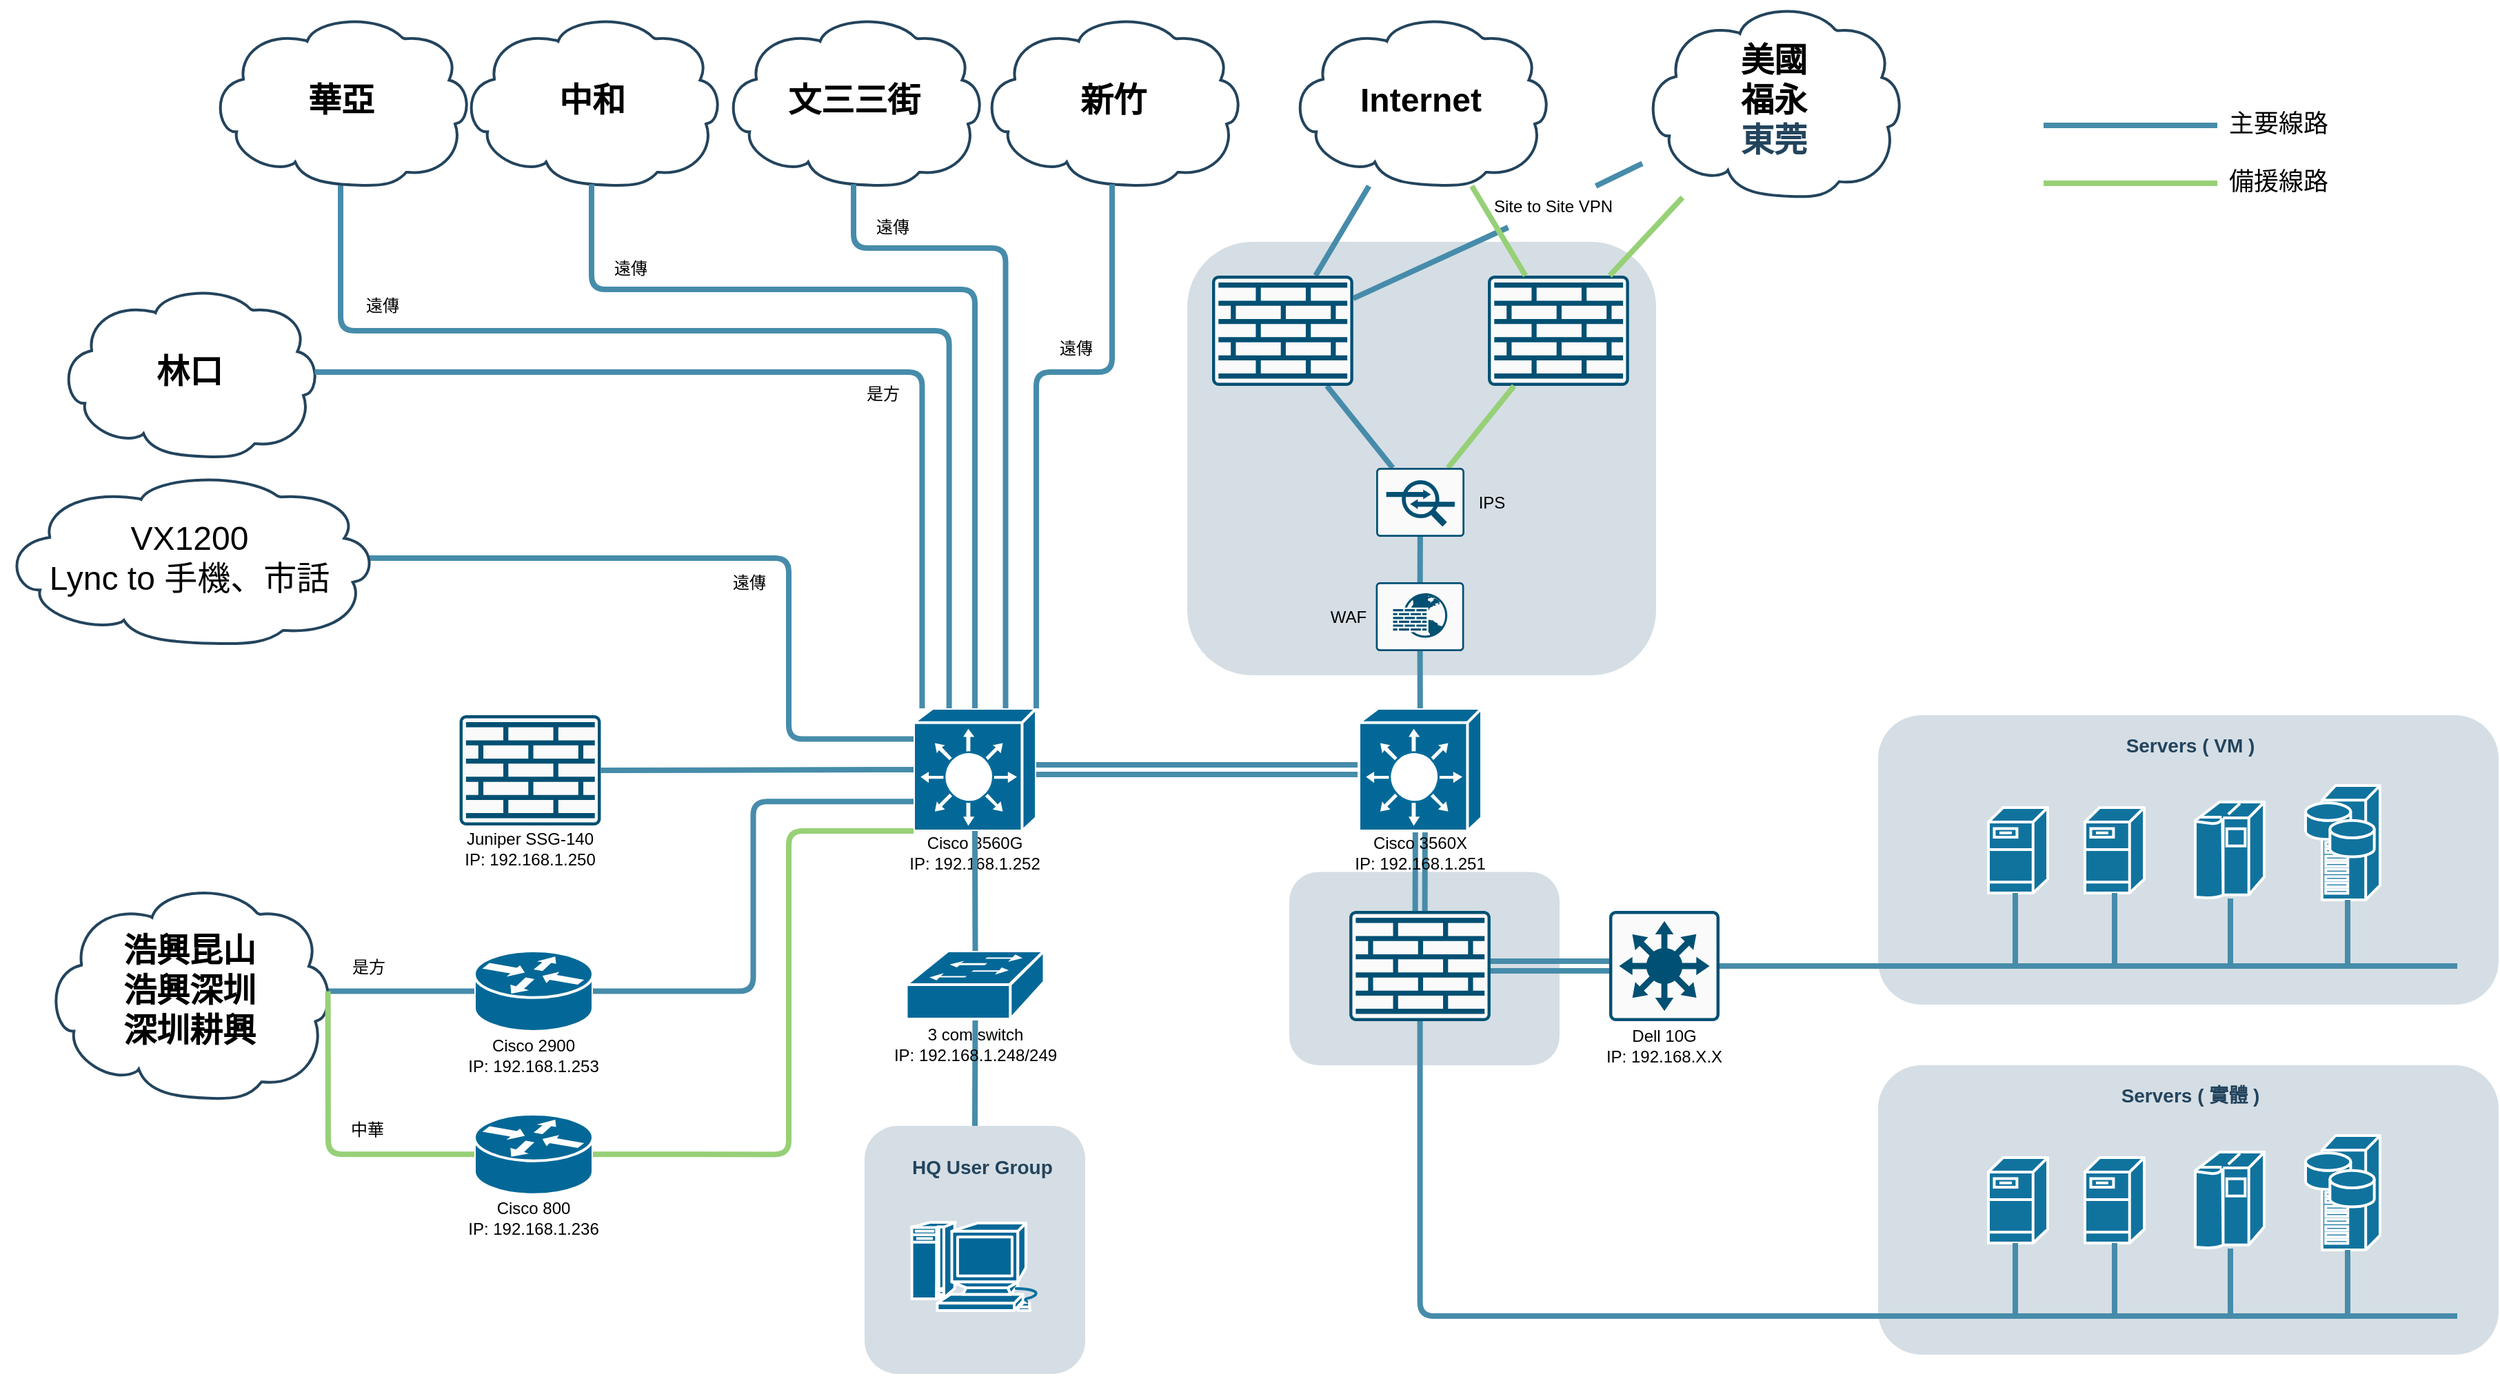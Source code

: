 <mxfile version="21.7.2" type="github">
  <diagram name="第 1 页" id="2Kp2IsGIeOANgpGV9u3z">
    <mxGraphModel dx="933" dy="-650" grid="1" gridSize="10" guides="1" tooltips="1" connect="1" arrows="1" fold="1" page="1" pageScale="1" pageWidth="827" pageHeight="1169" math="0" shadow="0">
      <root>
        <mxCell id="0" />
        <mxCell id="1" parent="0" />
        <mxCell id="32F1X-aTJd1vsy1VrPfG-19" value="" style="rounded=1;whiteSpace=wrap;html=1;strokeColor=none;fillColor=#BAC8D3;fontSize=24;fontColor=#23445D;align=center;opacity=60;" vertex="1" parent="1">
          <mxGeometry x="960" y="1805.5" width="340" height="314.5" as="geometry" />
        </mxCell>
        <mxCell id="32F1X-aTJd1vsy1VrPfG-20" value="" style="rounded=1;whiteSpace=wrap;html=1;strokeColor=none;fillColor=#BAC8D3;fontSize=24;fontColor=#23445D;align=center;opacity=60;" vertex="1" parent="1">
          <mxGeometry x="1034" y="2262.75" width="196" height="140.25" as="geometry" />
        </mxCell>
        <mxCell id="12ae3frHGvqBDCMUcqmj-1" value="" style="group" parent="1" vertex="1" connectable="0">
          <mxGeometry x="1461" y="2403" width="450" height="210" as="geometry" />
        </mxCell>
        <mxCell id="12ae3frHGvqBDCMUcqmj-2" value="" style="rounded=1;whiteSpace=wrap;html=1;strokeColor=none;fillColor=#BAC8D3;fontSize=24;fontColor=#23445D;align=center;opacity=60;" parent="12ae3frHGvqBDCMUcqmj-1" vertex="1">
          <mxGeometry width="450" height="210" as="geometry" />
        </mxCell>
        <mxCell id="12ae3frHGvqBDCMUcqmj-3" value="" style="shape=mxgraph.cisco.servers.fileserver;html=1;dashed=0;fillColor=#10739E;strokeColor=#ffffff;strokeWidth=2;verticalLabelPosition=bottom;verticalAlign=top;fontFamily=Helvetica;fontSize=36;fontColor=#FFB366" parent="12ae3frHGvqBDCMUcqmj-1" vertex="1">
          <mxGeometry x="80" y="67" width="43" height="62" as="geometry" />
        </mxCell>
        <mxCell id="12ae3frHGvqBDCMUcqmj-4" value="" style="shape=mxgraph.cisco.servers.fileserver;html=1;dashed=0;fillColor=#10739E;strokeColor=#ffffff;strokeWidth=2;verticalLabelPosition=bottom;verticalAlign=top;fontFamily=Helvetica;fontSize=36;fontColor=#FFB366" parent="12ae3frHGvqBDCMUcqmj-1" vertex="1">
          <mxGeometry x="150" y="67" width="43" height="62" as="geometry" />
        </mxCell>
        <mxCell id="12ae3frHGvqBDCMUcqmj-5" value="" style="shape=mxgraph.cisco.computers_and_peripherals.ibm_mainframe;html=1;dashed=0;fillColor=#10739E;strokeColor=#ffffff;strokeWidth=2;verticalLabelPosition=bottom;verticalAlign=top;fontFamily=Helvetica;fontSize=36;fontColor=#FFB366" parent="12ae3frHGvqBDCMUcqmj-1" vertex="1">
          <mxGeometry x="230" y="63" width="50" height="70" as="geometry" />
        </mxCell>
        <mxCell id="12ae3frHGvqBDCMUcqmj-6" value="" style="shape=mxgraph.cisco.servers.storage_server;html=1;dashed=0;fillColor=#10739E;strokeColor=#ffffff;strokeWidth=2;verticalLabelPosition=bottom;verticalAlign=top;fontFamily=Helvetica;fontSize=36;fontColor=#FFB366" parent="12ae3frHGvqBDCMUcqmj-1" vertex="1">
          <mxGeometry x="310" y="51" width="54" height="83" as="geometry" />
        </mxCell>
        <mxCell id="12ae3frHGvqBDCMUcqmj-7" value="" style="line;html=1;strokeColor=#468CAA;" parent="12ae3frHGvqBDCMUcqmj-1" vertex="1">
          <mxGeometry x="32" y="177" width="388" height="10" as="geometry" />
        </mxCell>
        <mxCell id="12ae3frHGvqBDCMUcqmj-8" value="" style="edgeStyle=elbowEdgeStyle;elbow=horizontal;endArrow=none;html=1;strokeColor=#468CAA;endFill=0;strokeWidth=4;rounded=1" parent="12ae3frHGvqBDCMUcqmj-1" source="12ae3frHGvqBDCMUcqmj-3" edge="1">
          <mxGeometry width="100" height="100" relative="1" as="geometry">
            <mxPoint x="99" y="140" as="sourcePoint" />
            <mxPoint x="99.278" y="182.083" as="targetPoint" />
          </mxGeometry>
        </mxCell>
        <mxCell id="12ae3frHGvqBDCMUcqmj-9" value="" style="edgeStyle=elbowEdgeStyle;elbow=horizontal;endArrow=none;html=1;strokeColor=#468CAA;endFill=0;strokeWidth=4;rounded=1" parent="12ae3frHGvqBDCMUcqmj-1" source="12ae3frHGvqBDCMUcqmj-4" edge="1">
          <mxGeometry width="100" height="100" relative="1" as="geometry">
            <mxPoint x="171" y="140" as="sourcePoint" />
            <mxPoint x="171.278" y="182.083" as="targetPoint" />
          </mxGeometry>
        </mxCell>
        <mxCell id="12ae3frHGvqBDCMUcqmj-10" value="" style="edgeStyle=elbowEdgeStyle;elbow=horizontal;endArrow=none;html=1;strokeColor=#468CAA;endFill=0;strokeWidth=4;rounded=1" parent="12ae3frHGvqBDCMUcqmj-1" source="12ae3frHGvqBDCMUcqmj-5" edge="1">
          <mxGeometry width="100" height="100" relative="1" as="geometry">
            <mxPoint x="255" y="140" as="sourcePoint" />
            <mxPoint x="255.278" y="182.083" as="targetPoint" />
          </mxGeometry>
        </mxCell>
        <mxCell id="12ae3frHGvqBDCMUcqmj-11" value="" style="edgeStyle=elbowEdgeStyle;elbow=horizontal;endArrow=none;html=1;strokeColor=#468CAA;endFill=0;strokeWidth=4;rounded=1" parent="12ae3frHGvqBDCMUcqmj-1" source="12ae3frHGvqBDCMUcqmj-6" edge="1">
          <mxGeometry width="100" height="100" relative="1" as="geometry">
            <mxPoint x="340" y="140" as="sourcePoint" />
            <mxPoint x="340.278" y="182.083" as="targetPoint" />
          </mxGeometry>
        </mxCell>
        <mxCell id="12ae3frHGvqBDCMUcqmj-12" value="&lt;font color=&quot;#23445d&quot;&gt;Servers ( 實體 )&lt;/font&gt;" style="rounded=1;whiteSpace=wrap;html=1;strokeColor=none;fillColor=none;fontSize=14;fontColor=#742B21;align=center;fontStyle=1" parent="12ae3frHGvqBDCMUcqmj-1" vertex="1">
          <mxGeometry x="155" y="12" width="143" height="19" as="geometry" />
        </mxCell>
        <mxCell id="12ae3frHGvqBDCMUcqmj-13" style="rounded=1;orthogonalLoop=1;jettySize=auto;html=1;exitX=0.5;exitY=0;exitDx=0;exitDy=0;entryX=0.5;entryY=0.98;entryDx=0;entryDy=0;entryPerimeter=0;strokeColor=#468CAA;strokeWidth=4;endArrow=none;endFill=0;" parent="1" source="12ae3frHGvqBDCMUcqmj-60" target="12ae3frHGvqBDCMUcqmj-56" edge="1">
          <mxGeometry relative="1" as="geometry" />
        </mxCell>
        <mxCell id="12ae3frHGvqBDCMUcqmj-14" value="" style="group" parent="1" vertex="1" connectable="0">
          <mxGeometry x="431.0" y="2149" width="105" height="112" as="geometry" />
        </mxCell>
        <mxCell id="12ae3frHGvqBDCMUcqmj-15" value="" style="sketch=0;points=[[0.015,0.015,0],[0.985,0.015,0],[0.985,0.985,0],[0.015,0.985,0],[0.25,0,0],[0.5,0,0],[0.75,0,0],[1,0.25,0],[1,0.5,0],[1,0.75,0],[0.75,1,0],[0.5,1,0],[0.25,1,0],[0,0.75,0],[0,0.5,0],[0,0.25,0]];verticalLabelPosition=bottom;html=1;verticalAlign=top;aspect=fixed;align=center;pointerEvents=1;shape=mxgraph.cisco19.rect;prIcon=firewall;fillColor=#FAFAFA;strokeColor=#005073;" parent="12ae3frHGvqBDCMUcqmj-14" vertex="1">
          <mxGeometry x="1.3" width="102.4" height="80" as="geometry" />
        </mxCell>
        <mxCell id="12ae3frHGvqBDCMUcqmj-16" value="Juniper SSG-140&lt;br&gt;IP: 192.168.1.250" style="text;html=1;strokeColor=none;fillColor=none;align=center;verticalAlign=middle;whiteSpace=wrap;rounded=0;" parent="12ae3frHGvqBDCMUcqmj-14" vertex="1">
          <mxGeometry y="82" width="105" height="30" as="geometry" />
        </mxCell>
        <mxCell id="12ae3frHGvqBDCMUcqmj-17" value="" style="group;points=[[0,0,0,0,0],[0,0.25,0,0,0],[0,0.5,0,0,0],[0,0.75,0,0,0],[0,1,0,0,0],[0.25,0,0,0,0],[0.25,1,0,0,0],[0.5,0,0,0,0],[0.5,1,0,0,0],[0.75,0,0,0,0],[0.75,1,0,0,0],[1,0,0,0,0],[1,0.25,0,0,0],[1,0.5,0,0,0],[1,0.75,0,0,0],[1,1,0,0,0]];" parent="1" vertex="1" connectable="0">
          <mxGeometry x="751" y="2144" width="110" height="120" as="geometry" />
        </mxCell>
        <mxCell id="12ae3frHGvqBDCMUcqmj-18" value="" style="shape=mxgraph.cisco.switches.layer_3_switch;sketch=0;html=1;pointerEvents=1;dashed=0;fillColor=#036897;strokeColor=#ffffff;strokeWidth=2;verticalLabelPosition=bottom;verticalAlign=top;align=center;outlineConnect=0;aspect=fixed;points=[[0,0.25,0,0,0],[0,0.5,0,0,0],[0,0.76,0,0,0],[0,1,0,0,0],[0.07,0,0,0,0],[0.29,0,0,0,0],[0.5,0,0,0,0],[0.5,1,0,0,0],[0.75,0,0,0,0],[0.95,0.94,0,0,0],[1,0,0,0,0],[1,0.5,0,0,0]];" parent="12ae3frHGvqBDCMUcqmj-17" vertex="1">
          <mxGeometry x="10.5" width="89" height="89" as="geometry" />
        </mxCell>
        <mxCell id="12ae3frHGvqBDCMUcqmj-19" value="Cisco 3560G&lt;br&gt;IP: 192.168.1.252" style="text;html=1;strokeColor=none;fillColor=none;align=center;verticalAlign=middle;whiteSpace=wrap;rounded=0;" parent="12ae3frHGvqBDCMUcqmj-17" vertex="1">
          <mxGeometry y="90" width="110" height="30" as="geometry" />
        </mxCell>
        <mxCell id="12ae3frHGvqBDCMUcqmj-20" style="rounded=1;orthogonalLoop=1;jettySize=auto;html=1;exitX=1;exitY=0.5;exitDx=0;exitDy=0;exitPerimeter=0;entryX=0;entryY=0.5;entryDx=0;entryDy=0;entryPerimeter=0;strokeColor=#468CAA;endArrow=none;endFill=0;strokeWidth=4;" parent="1" source="12ae3frHGvqBDCMUcqmj-15" target="12ae3frHGvqBDCMUcqmj-18" edge="1">
          <mxGeometry relative="1" as="geometry" />
        </mxCell>
        <mxCell id="12ae3frHGvqBDCMUcqmj-21" value="" style="group" parent="1" vertex="1" connectable="0">
          <mxGeometry x="1261" y="2291" width="90" height="113" as="geometry" />
        </mxCell>
        <mxCell id="12ae3frHGvqBDCMUcqmj-22" value="" style="sketch=0;points=[[0.015,0.015,0],[0.985,0.015,0],[0.985,0.985,0],[0.015,0.985,0],[0.25,0,0],[0.5,0,0],[0.75,0,0],[1,0.25,0],[1,0.5,0],[1,0.75,0],[0.75,1,0],[0.5,1,0],[0.25,1,0],[0,0.75,0],[0,0.5,0],[0,0.25,0]];verticalLabelPosition=bottom;html=1;verticalAlign=top;aspect=fixed;align=center;pointerEvents=1;shape=mxgraph.cisco19.rect;prIcon=l3_switch;fillColor=#FAFAFA;strokeColor=#005073;" parent="12ae3frHGvqBDCMUcqmj-21" vertex="1">
          <mxGeometry x="5" width="80" height="80" as="geometry" />
        </mxCell>
        <mxCell id="12ae3frHGvqBDCMUcqmj-23" value="Dell 10G&lt;br&gt;IP: 192.168.X.X" style="text;html=1;strokeColor=none;fillColor=none;align=center;verticalAlign=middle;whiteSpace=wrap;rounded=0;" parent="12ae3frHGvqBDCMUcqmj-21" vertex="1">
          <mxGeometry y="83" width="90" height="30" as="geometry" />
        </mxCell>
        <mxCell id="12ae3frHGvqBDCMUcqmj-24" style="rounded=1;orthogonalLoop=1;jettySize=auto;html=1;exitX=1;exitY=0.5;exitDx=0;exitDy=0;exitPerimeter=0;entryX=0;entryY=0.5;entryDx=0;entryDy=0;entryPerimeter=0;strokeWidth=4;strokeColor=#468CAA;endArrow=none;endFill=0;shape=link;" parent="1" source="12ae3frHGvqBDCMUcqmj-18" target="12ae3frHGvqBDCMUcqmj-64" edge="1">
          <mxGeometry relative="1" as="geometry" />
        </mxCell>
        <mxCell id="12ae3frHGvqBDCMUcqmj-25" style="rounded=1;orthogonalLoop=1;jettySize=auto;html=1;entryX=0;entryY=0.5;entryDx=0;entryDy=0;entryPerimeter=0;strokeColor=#468CAA;strokeWidth=4;endArrow=none;endFill=0;shape=link;" parent="1" source="32F1X-aTJd1vsy1VrPfG-17" target="12ae3frHGvqBDCMUcqmj-22" edge="1">
          <mxGeometry relative="1" as="geometry" />
        </mxCell>
        <mxCell id="12ae3frHGvqBDCMUcqmj-26" value="" style="group" parent="1" vertex="1" connectable="0">
          <mxGeometry x="436" y="2320" width="100" height="149.44" as="geometry" />
        </mxCell>
        <mxCell id="12ae3frHGvqBDCMUcqmj-27" value="" style="shape=mxgraph.cisco.routers.router;sketch=0;html=1;pointerEvents=1;dashed=0;fillColor=#036897;strokeColor=#ffffff;strokeWidth=2;verticalLabelPosition=bottom;verticalAlign=top;align=center;outlineConnect=0;aspect=fixed;" parent="12ae3frHGvqBDCMUcqmj-26" vertex="1">
          <mxGeometry x="7" width="86" height="58.44" as="geometry" />
        </mxCell>
        <mxCell id="12ae3frHGvqBDCMUcqmj-28" value="Cisco 2900&lt;br&gt;IP: 192.168.1.253" style="text;html=1;strokeColor=none;fillColor=none;align=center;verticalAlign=middle;whiteSpace=wrap;rounded=0;" parent="12ae3frHGvqBDCMUcqmj-26" vertex="1">
          <mxGeometry y="61" width="100" height="30" as="geometry" />
        </mxCell>
        <mxCell id="eVyLxdBei2JVoM4hP0GL-2" value="" style="group" parent="12ae3frHGvqBDCMUcqmj-26" vertex="1" connectable="0">
          <mxGeometry y="118.44" width="100" height="91" as="geometry" />
        </mxCell>
        <mxCell id="eVyLxdBei2JVoM4hP0GL-3" value="" style="shape=mxgraph.cisco.routers.router;sketch=0;html=1;pointerEvents=1;dashed=0;fillColor=#036897;strokeColor=#ffffff;strokeWidth=2;verticalLabelPosition=bottom;verticalAlign=top;align=center;outlineConnect=0;aspect=fixed;" parent="eVyLxdBei2JVoM4hP0GL-2" vertex="1">
          <mxGeometry x="7" width="86" height="58.44" as="geometry" />
        </mxCell>
        <mxCell id="eVyLxdBei2JVoM4hP0GL-4" value="Cisco 800&lt;br&gt;IP: 192.168.1.236" style="text;html=1;strokeColor=none;fillColor=none;align=center;verticalAlign=middle;whiteSpace=wrap;rounded=0;" parent="eVyLxdBei2JVoM4hP0GL-2" vertex="1">
          <mxGeometry y="61" width="100" height="30" as="geometry" />
        </mxCell>
        <mxCell id="12ae3frHGvqBDCMUcqmj-32" style="rounded=1;orthogonalLoop=1;jettySize=auto;html=1;exitX=1;exitY=0.5;exitDx=0;exitDy=0;exitPerimeter=0;entryX=0;entryY=0.76;entryDx=0;entryDy=0;entryPerimeter=0;strokeColor=#468CAA;strokeWidth=4;endArrow=none;endFill=0;edgeStyle=orthogonalEdgeStyle;" parent="1" source="12ae3frHGvqBDCMUcqmj-27" target="12ae3frHGvqBDCMUcqmj-18" edge="1">
          <mxGeometry relative="1" as="geometry" />
        </mxCell>
        <mxCell id="12ae3frHGvqBDCMUcqmj-33" style="rounded=1;orthogonalLoop=1;jettySize=auto;html=1;endArrow=none;endFill=0;strokeWidth=4;strokeColor=#468CAA;" parent="1" source="32F1X-aTJd1vsy1VrPfG-1" target="32F1X-aTJd1vsy1VrPfG-6" edge="1">
          <mxGeometry relative="1" as="geometry">
            <mxPoint x="1023.75" y="2017" as="sourcePoint" />
          </mxGeometry>
        </mxCell>
        <mxCell id="12ae3frHGvqBDCMUcqmj-34" value="" style="group" parent="1" vertex="1" connectable="0">
          <mxGeometry x="1461" y="2149" width="450" height="210" as="geometry" />
        </mxCell>
        <mxCell id="12ae3frHGvqBDCMUcqmj-35" value="" style="rounded=1;whiteSpace=wrap;html=1;strokeColor=none;fillColor=#BAC8D3;fontSize=24;fontColor=#23445D;align=center;opacity=60;" parent="12ae3frHGvqBDCMUcqmj-34" vertex="1">
          <mxGeometry width="450" height="210" as="geometry" />
        </mxCell>
        <mxCell id="12ae3frHGvqBDCMUcqmj-36" value="" style="shape=mxgraph.cisco.servers.fileserver;html=1;dashed=0;fillColor=#10739E;strokeColor=#ffffff;strokeWidth=2;verticalLabelPosition=bottom;verticalAlign=top;fontFamily=Helvetica;fontSize=36;fontColor=#FFB366" parent="12ae3frHGvqBDCMUcqmj-34" vertex="1">
          <mxGeometry x="80" y="67" width="43" height="62" as="geometry" />
        </mxCell>
        <mxCell id="12ae3frHGvqBDCMUcqmj-37" value="" style="shape=mxgraph.cisco.servers.fileserver;html=1;dashed=0;fillColor=#10739E;strokeColor=#ffffff;strokeWidth=2;verticalLabelPosition=bottom;verticalAlign=top;fontFamily=Helvetica;fontSize=36;fontColor=#FFB366" parent="12ae3frHGvqBDCMUcqmj-34" vertex="1">
          <mxGeometry x="150" y="67" width="43" height="62" as="geometry" />
        </mxCell>
        <mxCell id="12ae3frHGvqBDCMUcqmj-38" value="" style="shape=mxgraph.cisco.computers_and_peripherals.ibm_mainframe;html=1;dashed=0;fillColor=#10739E;strokeColor=#ffffff;strokeWidth=2;verticalLabelPosition=bottom;verticalAlign=top;fontFamily=Helvetica;fontSize=36;fontColor=#FFB366" parent="12ae3frHGvqBDCMUcqmj-34" vertex="1">
          <mxGeometry x="230" y="63" width="50" height="70" as="geometry" />
        </mxCell>
        <mxCell id="12ae3frHGvqBDCMUcqmj-39" value="" style="shape=mxgraph.cisco.servers.storage_server;html=1;dashed=0;fillColor=#10739E;strokeColor=#ffffff;strokeWidth=2;verticalLabelPosition=bottom;verticalAlign=top;fontFamily=Helvetica;fontSize=36;fontColor=#FFB366" parent="12ae3frHGvqBDCMUcqmj-34" vertex="1">
          <mxGeometry x="310" y="51" width="54" height="83" as="geometry" />
        </mxCell>
        <mxCell id="12ae3frHGvqBDCMUcqmj-40" value="" style="line;html=1;strokeColor=#468CAA;" parent="12ae3frHGvqBDCMUcqmj-34" vertex="1">
          <mxGeometry x="32" y="177" width="388" height="10" as="geometry" />
        </mxCell>
        <mxCell id="12ae3frHGvqBDCMUcqmj-41" value="" style="edgeStyle=elbowEdgeStyle;elbow=horizontal;endArrow=none;html=1;strokeColor=#468CAA;endFill=0;strokeWidth=4;rounded=1" parent="12ae3frHGvqBDCMUcqmj-34" source="12ae3frHGvqBDCMUcqmj-36" edge="1">
          <mxGeometry width="100" height="100" relative="1" as="geometry">
            <mxPoint x="99" y="140" as="sourcePoint" />
            <mxPoint x="99.278" y="182.083" as="targetPoint" />
          </mxGeometry>
        </mxCell>
        <mxCell id="12ae3frHGvqBDCMUcqmj-42" value="" style="edgeStyle=elbowEdgeStyle;elbow=horizontal;endArrow=none;html=1;strokeColor=#468CAA;endFill=0;strokeWidth=4;rounded=1" parent="12ae3frHGvqBDCMUcqmj-34" source="12ae3frHGvqBDCMUcqmj-37" edge="1">
          <mxGeometry width="100" height="100" relative="1" as="geometry">
            <mxPoint x="171" y="140" as="sourcePoint" />
            <mxPoint x="171.278" y="182.083" as="targetPoint" />
          </mxGeometry>
        </mxCell>
        <mxCell id="12ae3frHGvqBDCMUcqmj-43" value="" style="edgeStyle=elbowEdgeStyle;elbow=horizontal;endArrow=none;html=1;strokeColor=#468CAA;endFill=0;strokeWidth=4;rounded=1" parent="12ae3frHGvqBDCMUcqmj-34" source="12ae3frHGvqBDCMUcqmj-38" edge="1">
          <mxGeometry width="100" height="100" relative="1" as="geometry">
            <mxPoint x="255" y="140" as="sourcePoint" />
            <mxPoint x="255.278" y="182.083" as="targetPoint" />
          </mxGeometry>
        </mxCell>
        <mxCell id="12ae3frHGvqBDCMUcqmj-44" value="" style="edgeStyle=elbowEdgeStyle;elbow=horizontal;endArrow=none;html=1;strokeColor=#468CAA;endFill=0;strokeWidth=4;rounded=1" parent="12ae3frHGvqBDCMUcqmj-34" source="12ae3frHGvqBDCMUcqmj-39" edge="1">
          <mxGeometry width="100" height="100" relative="1" as="geometry">
            <mxPoint x="340" y="140" as="sourcePoint" />
            <mxPoint x="340.278" y="182.083" as="targetPoint" />
          </mxGeometry>
        </mxCell>
        <mxCell id="12ae3frHGvqBDCMUcqmj-45" value="&lt;font color=&quot;#23445d&quot;&gt;Servers ( VM )&lt;/font&gt;" style="rounded=1;whiteSpace=wrap;html=1;strokeColor=none;fillColor=none;fontSize=14;fontColor=#742B21;align=center;fontStyle=1" parent="12ae3frHGvqBDCMUcqmj-34" vertex="1">
          <mxGeometry x="155" y="12" width="143" height="19" as="geometry" />
        </mxCell>
        <mxCell id="12ae3frHGvqBDCMUcqmj-46" style="rounded=1;orthogonalLoop=1;jettySize=auto;html=1;entryX=0;entryY=0.5;entryDx=0;entryDy=0;entryPerimeter=0;strokeWidth=4;strokeColor=#468CAA;edgeStyle=orthogonalEdgeStyle;endArrow=none;endFill=0;" parent="1" source="12ae3frHGvqBDCMUcqmj-22" target="12ae3frHGvqBDCMUcqmj-40" edge="1">
          <mxGeometry relative="1" as="geometry" />
        </mxCell>
        <mxCell id="12ae3frHGvqBDCMUcqmj-47" style="rounded=1;orthogonalLoop=1;jettySize=auto;html=1;entryX=0.29;entryY=0;entryDx=0;entryDy=0;entryPerimeter=0;strokeColor=#468CAA;strokeWidth=4;endArrow=none;endFill=0;exitX=0.5;exitY=0.99;exitDx=0;exitDy=0;exitPerimeter=0;edgeStyle=elbowEdgeStyle;elbow=vertical;" parent="1" source="FHWAyMyx4tsviVWadhPC-7" target="12ae3frHGvqBDCMUcqmj-18" edge="1">
          <mxGeometry relative="1" as="geometry">
            <mxPoint x="791" y="1850" as="sourcePoint" />
            <Array as="points">
              <mxPoint x="631" y="1870" />
            </Array>
          </mxGeometry>
        </mxCell>
        <mxCell id="12ae3frHGvqBDCMUcqmj-49" value="&lt;p style=&quot;margin-top: 0pt; margin-bottom: 0pt; margin-left: 0in; direction: ltr; unicode-bidi: embed; word-break: normal; font-size: 23px;&quot;&gt;&lt;/p&gt;&lt;p style=&quot;margin-top: 0pt; margin-bottom: 0pt; margin-left: 0in; direction: ltr; unicode-bidi: embed; word-break: normal;&quot;&gt;&lt;span style=&quot;background-color: initial; font-size: 18pt; color: rgb(0, 0, 0);&quot;&gt;林口&lt;/span&gt;&lt;br&gt;&lt;/p&gt;" style="shape=mxgraph.cisco.storage.cloud;html=1;dashed=0;strokeColor=#23445D;fillColor=#ffffff;strokeWidth=2;fontFamily=Helvetica;fontSize=24;fontColor=#23445D;align=center;fontStyle=1" parent="1" vertex="1">
          <mxGeometry x="141" y="1837" width="190" height="125" as="geometry" />
        </mxCell>
        <mxCell id="12ae3frHGvqBDCMUcqmj-50" style="rounded=1;orthogonalLoop=1;jettySize=auto;html=1;entryX=0.98;entryY=0.5;entryDx=0;entryDy=0;entryPerimeter=0;strokeColor=#468CAA;strokeWidth=4;endArrow=none;endFill=0;exitX=0.07;exitY=0;exitDx=0;exitDy=0;exitPerimeter=0;edgeStyle=elbowEdgeStyle;elbow=vertical;" parent="1" edge="1">
          <mxGeometry relative="1" as="geometry">
            <mxPoint x="767.73" y="2144" as="sourcePoint" />
            <mxPoint x="327.2" y="1899.5" as="targetPoint" />
            <Array as="points">
              <mxPoint x="561" y="1900" />
            </Array>
          </mxGeometry>
        </mxCell>
        <mxCell id="12ae3frHGvqBDCMUcqmj-51" value="&lt;p style=&quot;margin-top: 0pt; margin-bottom: 0pt; margin-left: 0in; direction: ltr; unicode-bidi: embed; word-break: normal; font-size: 24px;&quot;&gt;&lt;br&gt;&lt;/p&gt;" style="text;html=1;align=center;verticalAlign=middle;resizable=0;points=[];autosize=1;strokeColor=none;fillColor=none;" parent="1" vertex="1">
          <mxGeometry x="810.5" y="2320" width="20" height="40" as="geometry" />
        </mxCell>
        <mxCell id="12ae3frHGvqBDCMUcqmj-52" style="rounded=1;orthogonalLoop=1;jettySize=auto;html=1;strokeColor=#468CAA;strokeWidth=4;endArrow=none;endFill=0;shape=link;" parent="1" source="32F1X-aTJd1vsy1VrPfG-17" target="12ae3frHGvqBDCMUcqmj-64" edge="1">
          <mxGeometry relative="1" as="geometry">
            <mxPoint x="1211" y="2310" as="sourcePoint" />
          </mxGeometry>
        </mxCell>
        <mxCell id="12ae3frHGvqBDCMUcqmj-53" style="rounded=1;orthogonalLoop=1;jettySize=auto;html=1;exitX=0.98;exitY=0.5;exitDx=0;exitDy=0;exitPerimeter=0;strokeColor=#468CAA;strokeWidth=4;endArrow=none;endFill=0;edgeStyle=orthogonalEdgeStyle;entryX=0;entryY=0.25;entryDx=0;entryDy=0;entryPerimeter=0;" parent="1" source="12ae3frHGvqBDCMUcqmj-54" target="12ae3frHGvqBDCMUcqmj-18" edge="1">
          <mxGeometry relative="1" as="geometry">
            <mxPoint x="661" y="2130" as="targetPoint" />
            <Array as="points">
              <mxPoint x="671" y="2035" />
              <mxPoint x="671" y="2166" />
            </Array>
          </mxGeometry>
        </mxCell>
        <mxCell id="12ae3frHGvqBDCMUcqmj-54" value="&lt;p style=&quot;margin-top: 0pt; margin-bottom: 0pt; margin-left: 0in; direction: ltr; unicode-bidi: embed; word-break: normal; font-size: 23px;&quot;&gt;&lt;/p&gt;&lt;p style=&quot;border-color: var(--border-color); color: rgb(0, 0, 0); font-weight: 400; margin-top: 0pt; margin-bottom: 0pt; margin-left: 0in; direction: ltr; unicode-bidi: embed; word-break: normal;&quot;&gt;&lt;font style=&quot;border-color: var(--border-color);&quot;&gt;VX1200&lt;/font&gt;&lt;/p&gt;&lt;p style=&quot;border-color: var(--border-color); color: rgb(0, 0, 0); font-weight: 400; margin-top: 0pt; margin-bottom: 0pt; margin-left: 0in; direction: ltr; unicode-bidi: embed; word-break: normal;&quot;&gt;&lt;font style=&quot;border-color: var(--border-color);&quot;&gt;Lync to&amp;nbsp;&lt;span style=&quot;border-color: var(--border-color); font-family: 微軟正黑體;&quot;&gt;手機、市話&lt;/span&gt;&lt;/font&gt;&lt;/p&gt;" style="shape=mxgraph.cisco.storage.cloud;html=1;dashed=0;strokeColor=#23445D;fillColor=#ffffff;strokeWidth=2;fontFamily=Helvetica;fontSize=24;fontColor=#23445D;align=center;fontStyle=1" parent="1" vertex="1">
          <mxGeometry x="100" y="1972.5" width="272" height="125" as="geometry" />
        </mxCell>
        <mxCell id="12ae3frHGvqBDCMUcqmj-55" value="" style="group" parent="1" vertex="1" connectable="0">
          <mxGeometry x="744" y="2320" width="124.5" height="83" as="geometry" />
        </mxCell>
        <mxCell id="12ae3frHGvqBDCMUcqmj-56" value="" style="shape=mxgraph.cisco.switches.workgroup_switch;sketch=0;html=1;pointerEvents=1;dashed=0;fillColor=#036897;strokeColor=#ffffff;strokeWidth=2;verticalLabelPosition=bottom;verticalAlign=top;align=center;outlineConnect=0;aspect=fixed;" parent="12ae3frHGvqBDCMUcqmj-55" vertex="1">
          <mxGeometry x="12.25" width="100" height="49.5" as="geometry" />
        </mxCell>
        <mxCell id="12ae3frHGvqBDCMUcqmj-57" value="3 com switch&lt;br style=&quot;font-size: 12px;&quot;&gt;IP: 192.168.1.248/249" style="text;html=1;strokeColor=none;fillColor=none;align=center;verticalAlign=middle;whiteSpace=wrap;rounded=0;fontSize=12;" parent="12ae3frHGvqBDCMUcqmj-55" vertex="1">
          <mxGeometry y="53" width="124.5" height="30" as="geometry" />
        </mxCell>
        <mxCell id="12ae3frHGvqBDCMUcqmj-58" style="rounded=1;orthogonalLoop=1;jettySize=auto;html=1;exitX=0.5;exitY=0;exitDx=0;exitDy=0;exitPerimeter=0;entryX=0.5;entryY=1;entryDx=0;entryDy=0;entryPerimeter=0;strokeColor=#468CAA;strokeWidth=4;endArrow=none;endFill=0;" parent="1" source="12ae3frHGvqBDCMUcqmj-56" target="12ae3frHGvqBDCMUcqmj-18" edge="1">
          <mxGeometry relative="1" as="geometry" />
        </mxCell>
        <mxCell id="12ae3frHGvqBDCMUcqmj-59" value="" style="group" parent="1" vertex="1" connectable="0">
          <mxGeometry x="726" y="2447" width="160" height="180" as="geometry" />
        </mxCell>
        <mxCell id="12ae3frHGvqBDCMUcqmj-60" value="" style="rounded=1;whiteSpace=wrap;html=1;strokeColor=none;fillColor=#BAC8D3;fontSize=24;fontColor=#23445D;align=center;opacity=60;" parent="12ae3frHGvqBDCMUcqmj-59" vertex="1">
          <mxGeometry width="160" height="180" as="geometry" />
        </mxCell>
        <mxCell id="12ae3frHGvqBDCMUcqmj-61" value="&lt;font color=&quot;#23445d&quot;&gt;&amp;nbsp;HQ User Group&lt;/font&gt;" style="rounded=1;whiteSpace=wrap;html=1;strokeColor=none;fillColor=none;fontSize=14;fontColor=#742B21;align=center;fontStyle=1" parent="12ae3frHGvqBDCMUcqmj-59" vertex="1">
          <mxGeometry x="11.75" y="20" width="143" height="19" as="geometry" />
        </mxCell>
        <mxCell id="12ae3frHGvqBDCMUcqmj-62" value="" style="shape=mxgraph.cisco.computers_and_peripherals.macintosh;sketch=0;html=1;pointerEvents=1;dashed=0;fillColor=#036897;strokeColor=#ffffff;strokeWidth=2;verticalLabelPosition=bottom;verticalAlign=top;align=center;outlineConnect=0;" parent="12ae3frHGvqBDCMUcqmj-59" vertex="1">
          <mxGeometry x="33.75" y="70" width="99" height="64" as="geometry" />
        </mxCell>
        <mxCell id="12ae3frHGvqBDCMUcqmj-63" value="" style="group" parent="1" vertex="1" connectable="0">
          <mxGeometry x="1074" y="2144" width="110" height="120" as="geometry" />
        </mxCell>
        <mxCell id="12ae3frHGvqBDCMUcqmj-64" value="" style="shape=mxgraph.cisco.switches.layer_3_switch;sketch=0;html=1;pointerEvents=1;dashed=0;fillColor=#036897;strokeColor=#ffffff;strokeWidth=2;verticalLabelPosition=bottom;verticalAlign=top;align=center;outlineConnect=0;aspect=fixed;" parent="12ae3frHGvqBDCMUcqmj-63" vertex="1">
          <mxGeometry x="10.5" width="89" height="89" as="geometry" />
        </mxCell>
        <mxCell id="12ae3frHGvqBDCMUcqmj-65" value="Cisco 3560X&lt;br&gt;IP: 192.168.1.251" style="text;html=1;strokeColor=none;fillColor=none;align=center;verticalAlign=middle;whiteSpace=wrap;rounded=0;" parent="12ae3frHGvqBDCMUcqmj-63" vertex="1">
          <mxGeometry y="90" width="110" height="30" as="geometry" />
        </mxCell>
        <mxCell id="12ae3frHGvqBDCMUcqmj-66" style="rounded=1;orthogonalLoop=1;jettySize=auto;html=1;strokeColor=#468CAA;strokeWidth=4;endArrow=none;endFill=0;" parent="1" source="FHWAyMyx4tsviVWadhPC-5" target="32F1X-aTJd1vsy1VrPfG-1" edge="1">
          <mxGeometry relative="1" as="geometry">
            <mxPoint x="1100" y="1790" as="targetPoint" />
          </mxGeometry>
        </mxCell>
        <mxCell id="12ae3frHGvqBDCMUcqmj-67" value="&lt;p style=&quot;margin-top: 0pt; margin-bottom: 0pt; margin-left: 0in; direction: ltr; unicode-bidi: embed; word-break: normal; font-size: 23px;&quot;&gt;&lt;/p&gt;&lt;p style=&quot;margin-top: 0pt; margin-bottom: 0pt; margin-left: 0in; direction: ltr; unicode-bidi: embed; word-break: normal;&quot;&gt;&lt;span style=&quot;font-size: 18pt; color: rgb(0, 0, 0); background-color: initial;&quot;&gt;美國&lt;/span&gt;&lt;br&gt;&lt;/p&gt;&lt;p style=&quot;margin-top: 0pt; margin-bottom: 0pt; margin-left: 0in; direction: ltr; unicode-bidi: embed; word-break: normal;&quot;&gt;&lt;span style=&quot;color: rgb(0, 0, 0); font-size: 18pt; background-color: initial;&quot;&gt;福永&lt;/span&gt;&lt;font color=&quot;#000000&quot;&gt;&lt;br&gt;&lt;/font&gt;&lt;/p&gt;&lt;p style=&quot;margin-top: 0pt; margin-bottom: 0pt; margin-left: 0in; direction: ltr; unicode-bidi: embed; word-break: normal;&quot;&gt;東莞&lt;span style=&quot;color: rgb(0, 0, 0); font-size: 18pt; background-color: initial;&quot;&gt;&lt;br&gt;&lt;/span&gt;&lt;/p&gt;" style="shape=mxgraph.cisco.storage.cloud;html=1;dashed=0;strokeColor=#23445D;fillColor=#ffffff;strokeWidth=2;fontFamily=Helvetica;fontSize=24;fontColor=#23445D;align=center;fontStyle=1" parent="1" vertex="1">
          <mxGeometry x="1290" y="1631.75" width="190" height="141.5" as="geometry" />
        </mxCell>
        <mxCell id="12ae3frHGvqBDCMUcqmj-68" style="rounded=1;orthogonalLoop=1;jettySize=auto;html=1;exitX=0.98;exitY=0.5;exitDx=0;exitDy=0;exitPerimeter=0;entryX=0;entryY=0.5;entryDx=0;entryDy=0;entryPerimeter=0;endArrow=none;endFill=0;strokeColor=#468CAA;strokeWidth=4;" parent="1" source="12ae3frHGvqBDCMUcqmj-69" target="12ae3frHGvqBDCMUcqmj-27" edge="1">
          <mxGeometry relative="1" as="geometry" />
        </mxCell>
        <mxCell id="12ae3frHGvqBDCMUcqmj-69" value="&lt;p style=&quot;margin-top: 0pt; margin-bottom: 0pt; margin-left: 0in; direction: ltr; unicode-bidi: embed; word-break: normal; font-size: 23px;&quot;&gt;&lt;/p&gt;&lt;p style=&quot;margin-top: 0pt; margin-bottom: 0pt; margin-left: 0in; direction: ltr; unicode-bidi: embed; word-break: normal;&quot;&gt;&lt;font style=&quot;background-color: initial;&quot; color=&quot;#000000&quot;&gt;&lt;span style=&quot;font-size: 18pt; font-family: 微軟正黑體;&quot;&gt;浩興昆山&lt;/span&gt;&lt;/font&gt;&lt;br&gt;&lt;/p&gt;&lt;p style=&quot;margin-top: 0pt; margin-bottom: 0pt; margin-left: 0in; direction: ltr; unicode-bidi: embed; word-break: normal;&quot;&gt;&lt;span style=&quot;font-family: 微軟正黑體; font-size: 18pt; color: rgb(0, 0, 0); background-color: initial;&quot;&gt;浩興深圳&lt;/span&gt;&lt;/p&gt;&lt;p style=&quot;margin-top: 0pt; margin-bottom: 0pt; margin-left: 0in; direction: ltr; unicode-bidi: embed; word-break: normal;&quot;&gt;&lt;span style=&quot;color: rgb(0, 0, 0); background-color: initial; font-size: 18pt; font-family: 微軟正黑體;&quot;&gt;深圳耕興&lt;/span&gt;&lt;br&gt;&lt;/p&gt;" style="shape=mxgraph.cisco.storage.cloud;html=1;dashed=0;strokeColor=#23445D;fillColor=#ffffff;strokeWidth=2;fontFamily=Helvetica;fontSize=24;fontColor=#23445D;align=center;fontStyle=1" parent="1" vertex="1">
          <mxGeometry x="131" y="2270.73" width="210" height="156.97" as="geometry" />
        </mxCell>
        <mxCell id="12ae3frHGvqBDCMUcqmj-72" value="&lt;p style=&quot;margin-top: 0pt; margin-bottom: 0pt; margin-left: 0in; direction: ltr; unicode-bidi: embed; word-break: normal; font-size: 23px;&quot;&gt;&lt;/p&gt;&lt;p style=&quot;margin-top: 0pt; margin-bottom: 0pt; margin-left: 0in; direction: ltr; unicode-bidi: embed; word-break: normal;&quot;&gt;&lt;font color=&quot;#000000&quot;&gt;Internet&lt;/font&gt;&lt;/p&gt;" style="shape=mxgraph.cisco.storage.cloud;html=1;dashed=0;strokeColor=#23445D;fillColor=#ffffff;strokeWidth=2;fontFamily=Helvetica;fontSize=24;fontColor=#23445D;align=center;fontStyle=1" parent="1" vertex="1">
          <mxGeometry x="1034" y="1640" width="190" height="125" as="geometry" />
        </mxCell>
        <mxCell id="12ae3frHGvqBDCMUcqmj-77" style="rounded=1;orthogonalLoop=1;jettySize=auto;html=1;endArrow=none;endFill=0;strokeColor=#468CAA;strokeWidth=4;" parent="1" source="32F1X-aTJd1vsy1VrPfG-1" target="12ae3frHGvqBDCMUcqmj-72" edge="1">
          <mxGeometry relative="1" as="geometry">
            <mxPoint x="1829.8" y="1972.21" as="sourcePoint" />
          </mxGeometry>
        </mxCell>
        <mxCell id="eVyLxdBei2JVoM4hP0GL-5" style="rounded=1;orthogonalLoop=1;jettySize=auto;html=1;exitX=1;exitY=0.5;exitDx=0;exitDy=0;exitPerimeter=0;strokeColor=#97D077;strokeWidth=4;endArrow=none;endFill=0;edgeStyle=orthogonalEdgeStyle;entryX=0;entryY=1;entryDx=0;entryDy=0;entryPerimeter=0;" parent="1" source="eVyLxdBei2JVoM4hP0GL-3" target="12ae3frHGvqBDCMUcqmj-18" edge="1">
          <mxGeometry relative="1" as="geometry">
            <mxPoint x="539" y="2359" as="sourcePoint" />
            <mxPoint x="731" y="2250" as="targetPoint" />
            <Array as="points">
              <mxPoint x="671" y="2468" />
              <mxPoint x="671" y="2233" />
            </Array>
          </mxGeometry>
        </mxCell>
        <mxCell id="eVyLxdBei2JVoM4hP0GL-6" style="rounded=1;orthogonalLoop=1;jettySize=auto;html=1;exitX=0.98;exitY=0.5;exitDx=0;exitDy=0;exitPerimeter=0;entryX=0;entryY=0.5;entryDx=0;entryDy=0;entryPerimeter=0;endArrow=none;endFill=0;strokeColor=#97D077;strokeWidth=4;edgeStyle=elbowEdgeStyle;" parent="1" source="12ae3frHGvqBDCMUcqmj-69" target="eVyLxdBei2JVoM4hP0GL-3" edge="1">
          <mxGeometry relative="1" as="geometry">
            <mxPoint x="320" y="2366" as="sourcePoint" />
            <mxPoint x="453" y="2359" as="targetPoint" />
            <Array as="points">
              <mxPoint x="337" y="2410" />
            </Array>
          </mxGeometry>
        </mxCell>
        <mxCell id="eVyLxdBei2JVoM4hP0GL-11" value="" style="group" parent="1" vertex="1" connectable="0">
          <mxGeometry x="1581" y="1742" width="220" height="40" as="geometry" />
        </mxCell>
        <mxCell id="eVyLxdBei2JVoM4hP0GL-7" style="rounded=1;orthogonalLoop=1;jettySize=auto;html=1;entryX=0;entryY=0.5;entryDx=0;entryDy=0;entryPerimeter=0;endArrow=none;endFill=0;strokeColor=#97D077;strokeWidth=4;" parent="eVyLxdBei2JVoM4hP0GL-11" edge="1">
          <mxGeometry relative="1" as="geometry">
            <mxPoint y="21" as="sourcePoint" />
            <mxPoint x="126" y="21" as="targetPoint" />
          </mxGeometry>
        </mxCell>
        <mxCell id="eVyLxdBei2JVoM4hP0GL-8" value="&lt;font style=&quot;font-size: 18px;&quot;&gt;備援線路&lt;/font&gt;" style="text;html=1;align=center;verticalAlign=middle;resizable=0;points=[];autosize=1;strokeColor=none;fillColor=none;" parent="eVyLxdBei2JVoM4hP0GL-11" vertex="1">
          <mxGeometry x="120" width="100" height="40" as="geometry" />
        </mxCell>
        <mxCell id="eVyLxdBei2JVoM4hP0GL-12" value="" style="group" parent="1" vertex="1" connectable="0">
          <mxGeometry x="1581" y="1700" width="220" height="40" as="geometry" />
        </mxCell>
        <mxCell id="eVyLxdBei2JVoM4hP0GL-13" style="rounded=1;orthogonalLoop=1;jettySize=auto;html=1;entryX=0;entryY=0.5;entryDx=0;entryDy=0;entryPerimeter=0;endArrow=none;endFill=0;strokeColor=#468CAA;strokeWidth=4;" parent="eVyLxdBei2JVoM4hP0GL-12" edge="1">
          <mxGeometry relative="1" as="geometry">
            <mxPoint y="21" as="sourcePoint" />
            <mxPoint x="126" y="21" as="targetPoint" />
          </mxGeometry>
        </mxCell>
        <mxCell id="eVyLxdBei2JVoM4hP0GL-14" value="&lt;font style=&quot;font-size: 18px;&quot;&gt;主要線路&lt;/font&gt;" style="text;html=1;align=center;verticalAlign=middle;resizable=0;points=[];autosize=1;strokeColor=none;fillColor=none;" parent="eVyLxdBei2JVoM4hP0GL-12" vertex="1">
          <mxGeometry x="120" width="100" height="40" as="geometry" />
        </mxCell>
        <mxCell id="FHWAyMyx4tsviVWadhPC-7" value="&lt;p style=&quot;margin-top: 0pt; margin-bottom: 0pt; margin-left: 0in; direction: ltr; unicode-bidi: embed; word-break: normal; font-size: 23px;&quot;&gt;&lt;/p&gt;&lt;p style=&quot;margin-top: 0pt; margin-bottom: 0pt; margin-left: 0in; direction: ltr; unicode-bidi: embed; word-break: normal;&quot;&gt;&lt;font color=&quot;#000000&quot;&gt;華亞&lt;/font&gt;&lt;/p&gt;" style="shape=mxgraph.cisco.storage.cloud;html=1;dashed=0;strokeColor=#23445D;fillColor=#ffffff;strokeWidth=2;fontFamily=Helvetica;fontSize=24;fontColor=#23445D;align=center;fontStyle=1" parent="1" vertex="1">
          <mxGeometry x="251" y="1640" width="190" height="125" as="geometry" />
        </mxCell>
        <mxCell id="FHWAyMyx4tsviVWadhPC-8" value="&lt;p style=&quot;margin-top: 0pt; margin-bottom: 0pt; margin-left: 0in; direction: ltr; unicode-bidi: embed; word-break: normal; font-size: 23px;&quot;&gt;&lt;/p&gt;&lt;p style=&quot;margin-top: 0pt; margin-bottom: 0pt; margin-left: 0in; direction: ltr; unicode-bidi: embed; word-break: normal;&quot;&gt;&lt;font color=&quot;#000000&quot;&gt;中和&lt;/font&gt;&lt;/p&gt;" style="shape=mxgraph.cisco.storage.cloud;html=1;dashed=0;strokeColor=#23445D;fillColor=#ffffff;strokeWidth=2;fontFamily=Helvetica;fontSize=24;fontColor=#23445D;align=center;fontStyle=1" parent="1" vertex="1">
          <mxGeometry x="433" y="1640" width="190" height="125" as="geometry" />
        </mxCell>
        <mxCell id="FHWAyMyx4tsviVWadhPC-9" value="&lt;p style=&quot;margin-top: 0pt; margin-bottom: 0pt; margin-left: 0in; direction: ltr; unicode-bidi: embed; word-break: normal; font-size: 23px;&quot;&gt;&lt;/p&gt;&lt;p style=&quot;margin-top: 0pt; margin-bottom: 0pt; margin-left: 0in; direction: ltr; unicode-bidi: embed; word-break: normal;&quot;&gt;&lt;span style=&quot;background-color: initial; font-size: 18pt; color: rgb(0, 0, 0);&quot;&gt;文三三街&lt;/span&gt;&lt;br&gt;&lt;/p&gt;" style="shape=mxgraph.cisco.storage.cloud;html=1;dashed=0;strokeColor=#23445D;fillColor=#ffffff;strokeWidth=2;fontFamily=Helvetica;fontSize=24;fontColor=#23445D;align=center;fontStyle=1" parent="1" vertex="1">
          <mxGeometry x="623" y="1640" width="190" height="125" as="geometry" />
        </mxCell>
        <mxCell id="FHWAyMyx4tsviVWadhPC-10" value="&lt;p style=&quot;margin-top: 0pt; margin-bottom: 0pt; margin-left: 0in; direction: ltr; unicode-bidi: embed; word-break: normal; font-size: 23px;&quot;&gt;&lt;/p&gt;&lt;p style=&quot;margin-top: 0pt; margin-bottom: 0pt; margin-left: 0in; direction: ltr; unicode-bidi: embed; word-break: normal;&quot;&gt;&lt;span style=&quot;background-color: initial; font-size: 18pt; color: rgb(0, 0, 0);&quot;&gt;新竹&lt;/span&gt;&lt;br&gt;&lt;/p&gt;" style="shape=mxgraph.cisco.storage.cloud;html=1;dashed=0;strokeColor=#23445D;fillColor=#ffffff;strokeWidth=2;fontFamily=Helvetica;fontSize=24;fontColor=#23445D;align=center;fontStyle=1" parent="1" vertex="1">
          <mxGeometry x="810.5" y="1640" width="190" height="125" as="geometry" />
        </mxCell>
        <mxCell id="FHWAyMyx4tsviVWadhPC-11" style="rounded=1;orthogonalLoop=1;jettySize=auto;html=1;exitX=0.5;exitY=0.99;exitDx=0;exitDy=0;exitPerimeter=0;entryX=0.5;entryY=0;entryDx=0;entryDy=0;entryPerimeter=0;strokeColor=#468CAA;strokeWidth=4;endArrow=none;endFill=0;edgeStyle=elbowEdgeStyle;elbow=vertical;" parent="1" source="FHWAyMyx4tsviVWadhPC-8" target="12ae3frHGvqBDCMUcqmj-18" edge="1">
          <mxGeometry relative="1" as="geometry">
            <mxPoint x="991.8" y="1795.0" as="sourcePoint" />
            <mxPoint x="851" y="2136" as="targetPoint" />
            <Array as="points">
              <mxPoint x="721" y="1840" />
            </Array>
          </mxGeometry>
        </mxCell>
        <mxCell id="FHWAyMyx4tsviVWadhPC-12" style="rounded=1;orthogonalLoop=1;jettySize=auto;html=1;exitX=0.5;exitY=0.99;exitDx=0;exitDy=0;exitPerimeter=0;entryX=0.75;entryY=0;entryDx=0;entryDy=0;entryPerimeter=0;strokeColor=#468CAA;strokeWidth=4;endArrow=none;endFill=0;edgeStyle=elbowEdgeStyle;elbow=vertical;" parent="1" source="FHWAyMyx4tsviVWadhPC-9" target="12ae3frHGvqBDCMUcqmj-18" edge="1">
          <mxGeometry relative="1" as="geometry">
            <mxPoint x="1051.8" y="1803.0" as="sourcePoint" />
            <mxPoint x="911" y="2144" as="targetPoint" />
            <Array as="points">
              <mxPoint x="771" y="1810" />
            </Array>
          </mxGeometry>
        </mxCell>
        <mxCell id="FHWAyMyx4tsviVWadhPC-13" style="rounded=1;orthogonalLoop=1;jettySize=auto;html=1;exitX=0.5;exitY=0.99;exitDx=0;exitDy=0;exitPerimeter=0;entryX=1;entryY=0;entryDx=0;entryDy=0;entryPerimeter=0;strokeColor=#468CAA;strokeWidth=4;endArrow=none;endFill=0;edgeStyle=elbowEdgeStyle;elbow=vertical;" parent="1" source="FHWAyMyx4tsviVWadhPC-10" target="12ae3frHGvqBDCMUcqmj-18" edge="1">
          <mxGeometry relative="1" as="geometry">
            <mxPoint x="1098.0" y="1810.0" as="sourcePoint" />
            <mxPoint x="957.2" y="2151" as="targetPoint" />
            <Array as="points">
              <mxPoint x="931" y="1900" />
            </Array>
          </mxGeometry>
        </mxCell>
        <mxCell id="FHWAyMyx4tsviVWadhPC-14" value="遠傳" style="text;html=1;align=center;verticalAlign=middle;resizable=0;points=[];autosize=1;strokeColor=none;fillColor=none;" parent="1" vertex="1">
          <mxGeometry x="617" y="2038" width="50" height="30" as="geometry" />
        </mxCell>
        <mxCell id="FHWAyMyx4tsviVWadhPC-15" value="是方" style="text;html=1;align=center;verticalAlign=middle;resizable=0;points=[];autosize=1;strokeColor=none;fillColor=none;" parent="1" vertex="1">
          <mxGeometry x="714" y="1901" width="50" height="30" as="geometry" />
        </mxCell>
        <mxCell id="FHWAyMyx4tsviVWadhPC-16" value="遠傳" style="text;html=1;align=center;verticalAlign=middle;resizable=0;points=[];autosize=1;strokeColor=none;fillColor=none;" parent="1" vertex="1">
          <mxGeometry x="531" y="1810" width="50" height="30" as="geometry" />
        </mxCell>
        <mxCell id="FHWAyMyx4tsviVWadhPC-17" value="遠傳" style="text;html=1;align=center;verticalAlign=middle;resizable=0;points=[];autosize=1;strokeColor=none;fillColor=none;" parent="1" vertex="1">
          <mxGeometry x="721" y="1780" width="50" height="30" as="geometry" />
        </mxCell>
        <mxCell id="FHWAyMyx4tsviVWadhPC-18" value="遠傳" style="text;html=1;align=center;verticalAlign=middle;resizable=0;points=[];autosize=1;strokeColor=none;fillColor=none;" parent="1" vertex="1">
          <mxGeometry x="854" y="1868" width="50" height="30" as="geometry" />
        </mxCell>
        <mxCell id="FHWAyMyx4tsviVWadhPC-19" value="遠傳" style="text;html=1;align=center;verticalAlign=middle;resizable=0;points=[];autosize=1;strokeColor=none;fillColor=none;" parent="1" vertex="1">
          <mxGeometry x="351" y="1837" width="50" height="30" as="geometry" />
        </mxCell>
        <mxCell id="FHWAyMyx4tsviVWadhPC-20" value="是方" style="text;html=1;align=center;verticalAlign=middle;resizable=0;points=[];autosize=1;strokeColor=none;fillColor=none;" parent="1" vertex="1">
          <mxGeometry x="341" y="2317" width="50" height="30" as="geometry" />
        </mxCell>
        <mxCell id="FHWAyMyx4tsviVWadhPC-21" value="中華" style="text;html=1;align=center;verticalAlign=middle;resizable=0;points=[];autosize=1;strokeColor=none;fillColor=none;" parent="1" vertex="1">
          <mxGeometry x="340" y="2435" width="50" height="30" as="geometry" />
        </mxCell>
        <mxCell id="32F1X-aTJd1vsy1VrPfG-1" value="" style="sketch=0;points=[[0.015,0.015,0],[0.985,0.015,0],[0.985,0.985,0],[0.015,0.985,0],[0.25,0,0],[0.5,0,0],[0.75,0,0],[1,0.25,0],[1,0.5,0],[1,0.75,0],[0.75,1,0],[0.5,1,0],[0.25,1,0],[0,0.75,0],[0,0.5,0],[0,0.25,0]];verticalLabelPosition=bottom;html=1;verticalAlign=top;aspect=fixed;align=center;pointerEvents=1;shape=mxgraph.cisco19.rect;prIcon=firewall;fillColor=#FAFAFA;strokeColor=#005073;container=0;" vertex="1" parent="1">
          <mxGeometry x="978" y="1830" width="102.4" height="80" as="geometry" />
        </mxCell>
        <mxCell id="32F1X-aTJd1vsy1VrPfG-2" value="" style="sketch=0;points=[[0.015,0.015,0],[0.985,0.015,0],[0.985,0.985,0],[0.015,0.985,0],[0.25,0,0],[0.5,0,0],[0.75,0,0],[1,0.25,0],[1,0.5,0],[1,0.75,0],[0.75,1,0],[0.5,1,0],[0.25,1,0],[0,0.75,0],[0,0.5,0],[0,0.25,0]];verticalLabelPosition=bottom;html=1;verticalAlign=top;aspect=fixed;align=center;pointerEvents=1;shape=mxgraph.cisco19.rect;prIcon=firewall;fillColor=#FAFAFA;strokeColor=#005073;container=0;" vertex="1" parent="1">
          <mxGeometry x="1178" y="1830" width="102.4" height="80" as="geometry" />
        </mxCell>
        <mxCell id="32F1X-aTJd1vsy1VrPfG-3" style="rounded=1;orthogonalLoop=1;jettySize=auto;html=1;endArrow=none;endFill=0;strokeWidth=4;strokeColor=#97D077;" edge="1" parent="1" source="32F1X-aTJd1vsy1VrPfG-2" target="32F1X-aTJd1vsy1VrPfG-6">
          <mxGeometry relative="1" as="geometry">
            <mxPoint x="1276" y="2048" as="sourcePoint" />
            <mxPoint x="1179" y="2154" as="targetPoint" />
          </mxGeometry>
        </mxCell>
        <mxCell id="32F1X-aTJd1vsy1VrPfG-5" style="rounded=1;orthogonalLoop=1;jettySize=auto;html=1;endArrow=none;endFill=0;strokeWidth=4;strokeColor=#97D077;" edge="1" parent="1" source="12ae3frHGvqBDCMUcqmj-72" target="32F1X-aTJd1vsy1VrPfG-2">
          <mxGeometry relative="1" as="geometry">
            <mxPoint x="1492.8" y="1695" as="sourcePoint" />
            <mxPoint x="1634.8" y="1850" as="targetPoint" />
          </mxGeometry>
        </mxCell>
        <mxCell id="32F1X-aTJd1vsy1VrPfG-13" value="" style="group" vertex="1" connectable="0" parent="1">
          <mxGeometry x="1096.75" y="1969.5" width="104.5" height="50" as="geometry" />
        </mxCell>
        <mxCell id="32F1X-aTJd1vsy1VrPfG-6" value="" style="sketch=0;points=[[0.015,0.015,0],[0.985,0.015,0],[0.985,0.985,0],[0.015,0.985,0],[0.25,0,0],[0.5,0,0],[0.75,0,0],[1,0.25,0],[1,0.5,0],[1,0.75,0],[0.75,1,0],[0.5,1,0],[0.25,1,0],[0,0.75,0],[0,0.5,0],[0,0.25,0]];verticalLabelPosition=bottom;html=1;verticalAlign=top;aspect=fixed;align=center;pointerEvents=1;shape=mxgraph.cisco19.rect;prIcon=ips_ids;fillColor=#FAFAFA;strokeColor=#005073;" vertex="1" parent="32F1X-aTJd1vsy1VrPfG-13">
          <mxGeometry x="0.25" width="64" height="50" as="geometry" />
        </mxCell>
        <mxCell id="32F1X-aTJd1vsy1VrPfG-12" value="IPS" style="text;html=1;strokeColor=none;fillColor=none;align=center;verticalAlign=middle;whiteSpace=wrap;rounded=0;" vertex="1" parent="32F1X-aTJd1vsy1VrPfG-13">
          <mxGeometry x="64.5" y="10" width="40" height="30" as="geometry" />
        </mxCell>
        <mxCell id="32F1X-aTJd1vsy1VrPfG-14" value="" style="group" vertex="1" connectable="0" parent="1">
          <mxGeometry x="1056.75" y="2052.5" width="104" height="50" as="geometry" />
        </mxCell>
        <mxCell id="32F1X-aTJd1vsy1VrPfG-8" value="" style="sketch=0;points=[[0.015,0.015,0],[0.985,0.015,0],[0.985,0.985,0],[0.015,0.985,0],[0.25,0,0],[0.5,0,0],[0.75,0,0],[1,0.25,0],[1,0.5,0],[1,0.75,0],[0.75,1,0],[0.5,1,0],[0.25,1,0],[0,0.75,0],[0,0.5,0],[0,0.25,0]];verticalLabelPosition=bottom;html=1;verticalAlign=top;aspect=fixed;align=center;pointerEvents=1;shape=mxgraph.cisco19.rect;prIcon=web_application_firewall;fillColor=#FAFAFA;strokeColor=#005073;" vertex="1" parent="32F1X-aTJd1vsy1VrPfG-14">
          <mxGeometry x="40" width="64" height="50" as="geometry" />
        </mxCell>
        <mxCell id="32F1X-aTJd1vsy1VrPfG-9" value="WAF" style="text;html=1;strokeColor=none;fillColor=none;align=center;verticalAlign=middle;whiteSpace=wrap;rounded=0;" vertex="1" parent="32F1X-aTJd1vsy1VrPfG-14">
          <mxGeometry y="10" width="40" height="30" as="geometry" />
        </mxCell>
        <mxCell id="32F1X-aTJd1vsy1VrPfG-15" style="rounded=1;orthogonalLoop=1;jettySize=auto;html=1;endArrow=none;endFill=0;strokeWidth=4;strokeColor=#468CAA;" edge="1" parent="1" source="32F1X-aTJd1vsy1VrPfG-6" target="32F1X-aTJd1vsy1VrPfG-8">
          <mxGeometry relative="1" as="geometry">
            <mxPoint x="1138.75" y="1927" as="sourcePoint" />
            <mxPoint x="1138.75" y="1980" as="targetPoint" />
          </mxGeometry>
        </mxCell>
        <mxCell id="32F1X-aTJd1vsy1VrPfG-16" style="rounded=1;orthogonalLoop=1;jettySize=auto;html=1;endArrow=none;endFill=0;strokeWidth=4;strokeColor=#468CAA;" edge="1" parent="1" source="32F1X-aTJd1vsy1VrPfG-8" target="12ae3frHGvqBDCMUcqmj-64">
          <mxGeometry relative="1" as="geometry">
            <mxPoint x="1316" y="1930" as="sourcePoint" />
            <mxPoint x="1316" y="1983" as="targetPoint" />
          </mxGeometry>
        </mxCell>
        <mxCell id="32F1X-aTJd1vsy1VrPfG-18" value="" style="rounded=1;orthogonalLoop=1;jettySize=auto;html=1;exitX=0;exitY=0.5;exitDx=0;exitDy=0;exitPerimeter=0;strokeColor=#468CAA;strokeWidth=4;endArrow=none;endFill=0;edgeStyle=orthogonalEdgeStyle;" edge="1" parent="1" source="12ae3frHGvqBDCMUcqmj-7" target="32F1X-aTJd1vsy1VrPfG-17">
          <mxGeometry relative="1" as="geometry">
            <mxPoint x="1130" y="2604" as="sourcePoint" />
            <mxPoint x="1129" y="2233" as="targetPoint" />
          </mxGeometry>
        </mxCell>
        <mxCell id="32F1X-aTJd1vsy1VrPfG-17" value="" style="sketch=0;points=[[0.015,0.015,0],[0.985,0.015,0],[0.985,0.985,0],[0.015,0.985,0],[0.25,0,0],[0.5,0,0],[0.75,0,0],[1,0.25,0],[1,0.5,0],[1,0.75,0],[0.75,1,0],[0.5,1,0],[0.25,1,0],[0,0.75,0],[0,0.5,0],[0,0.25,0]];verticalLabelPosition=bottom;html=1;verticalAlign=top;aspect=fixed;align=center;pointerEvents=1;shape=mxgraph.cisco19.rect;prIcon=firewall;fillColor=#FAFAFA;strokeColor=#005073;container=0;" vertex="1" parent="1">
          <mxGeometry x="1077.55" y="2291" width="102.4" height="80" as="geometry" />
        </mxCell>
        <mxCell id="32F1X-aTJd1vsy1VrPfG-21" value="" style="rounded=1;orthogonalLoop=1;jettySize=auto;html=1;strokeColor=#468CAA;strokeWidth=4;endArrow=none;endFill=0;" edge="1" parent="1" source="12ae3frHGvqBDCMUcqmj-67" target="FHWAyMyx4tsviVWadhPC-5">
          <mxGeometry relative="1" as="geometry">
            <mxPoint x="1476" y="1703" as="sourcePoint" />
            <mxPoint x="432" y="2189" as="targetPoint" />
          </mxGeometry>
        </mxCell>
        <mxCell id="FHWAyMyx4tsviVWadhPC-5" value="Site to Site VPN" style="text;html=1;align=center;verticalAlign=middle;resizable=0;points=[];autosize=1;strokeColor=none;fillColor=none;" parent="1" vertex="1">
          <mxGeometry x="1170.4" y="1765" width="110" height="30" as="geometry" />
        </mxCell>
        <mxCell id="32F1X-aTJd1vsy1VrPfG-25" style="rounded=1;orthogonalLoop=1;jettySize=auto;html=1;endArrow=none;endFill=0;strokeColor=#97D077;strokeWidth=4;" edge="1" parent="1" source="32F1X-aTJd1vsy1VrPfG-2" target="12ae3frHGvqBDCMUcqmj-67">
          <mxGeometry relative="1" as="geometry">
            <mxPoint x="1330" y="1860" as="sourcePoint" />
            <mxPoint x="1506" y="1824.63" as="targetPoint" />
          </mxGeometry>
        </mxCell>
      </root>
    </mxGraphModel>
  </diagram>
</mxfile>
